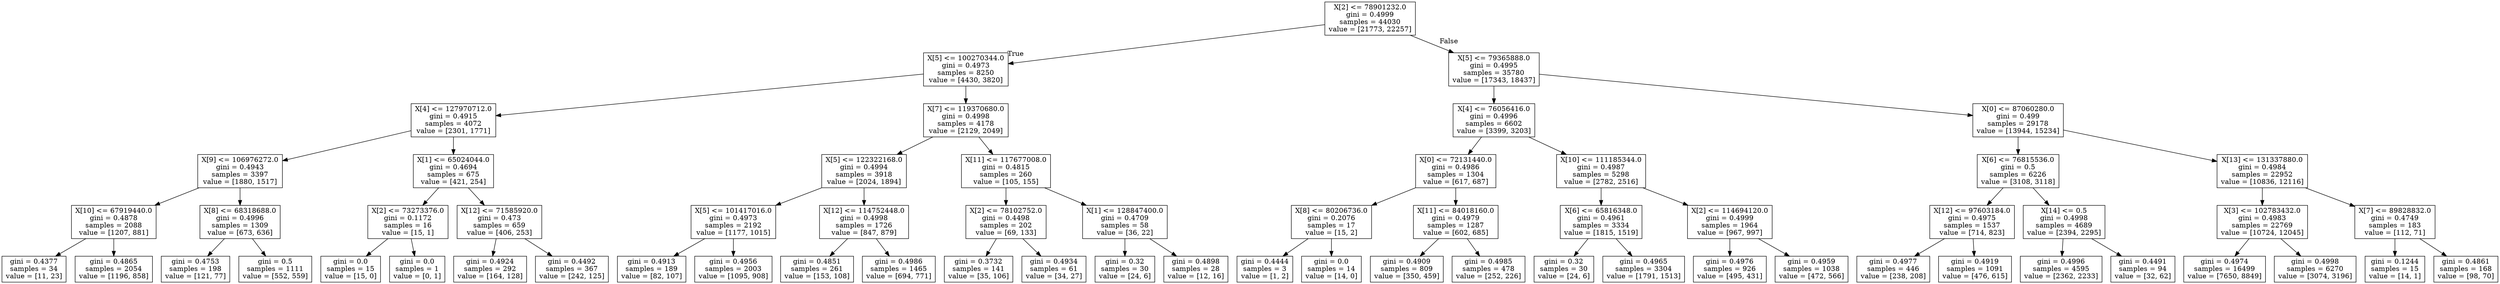 digraph Tree {
node [shape=box] ;
0 [label="X[2] <= 78901232.0\ngini = 0.4999\nsamples = 44030\nvalue = [21773, 22257]"] ;
1 [label="X[5] <= 100270344.0\ngini = 0.4973\nsamples = 8250\nvalue = [4430, 3820]"] ;
0 -> 1 [labeldistance=2.5, labelangle=45, headlabel="True"] ;
2 [label="X[4] <= 127970712.0\ngini = 0.4915\nsamples = 4072\nvalue = [2301, 1771]"] ;
1 -> 2 ;
3 [label="X[9] <= 106976272.0\ngini = 0.4943\nsamples = 3397\nvalue = [1880, 1517]"] ;
2 -> 3 ;
4 [label="X[10] <= 67919440.0\ngini = 0.4878\nsamples = 2088\nvalue = [1207, 881]"] ;
3 -> 4 ;
5 [label="gini = 0.4377\nsamples = 34\nvalue = [11, 23]"] ;
4 -> 5 ;
6 [label="gini = 0.4865\nsamples = 2054\nvalue = [1196, 858]"] ;
4 -> 6 ;
7 [label="X[8] <= 68318688.0\ngini = 0.4996\nsamples = 1309\nvalue = [673, 636]"] ;
3 -> 7 ;
8 [label="gini = 0.4753\nsamples = 198\nvalue = [121, 77]"] ;
7 -> 8 ;
9 [label="gini = 0.5\nsamples = 1111\nvalue = [552, 559]"] ;
7 -> 9 ;
10 [label="X[1] <= 65024044.0\ngini = 0.4694\nsamples = 675\nvalue = [421, 254]"] ;
2 -> 10 ;
11 [label="X[2] <= 73273376.0\ngini = 0.1172\nsamples = 16\nvalue = [15, 1]"] ;
10 -> 11 ;
12 [label="gini = 0.0\nsamples = 15\nvalue = [15, 0]"] ;
11 -> 12 ;
13 [label="gini = 0.0\nsamples = 1\nvalue = [0, 1]"] ;
11 -> 13 ;
14 [label="X[12] <= 71585920.0\ngini = 0.473\nsamples = 659\nvalue = [406, 253]"] ;
10 -> 14 ;
15 [label="gini = 0.4924\nsamples = 292\nvalue = [164, 128]"] ;
14 -> 15 ;
16 [label="gini = 0.4492\nsamples = 367\nvalue = [242, 125]"] ;
14 -> 16 ;
17 [label="X[7] <= 119370680.0\ngini = 0.4998\nsamples = 4178\nvalue = [2129, 2049]"] ;
1 -> 17 ;
18 [label="X[5] <= 122322168.0\ngini = 0.4994\nsamples = 3918\nvalue = [2024, 1894]"] ;
17 -> 18 ;
19 [label="X[5] <= 101417016.0\ngini = 0.4973\nsamples = 2192\nvalue = [1177, 1015]"] ;
18 -> 19 ;
20 [label="gini = 0.4913\nsamples = 189\nvalue = [82, 107]"] ;
19 -> 20 ;
21 [label="gini = 0.4956\nsamples = 2003\nvalue = [1095, 908]"] ;
19 -> 21 ;
22 [label="X[12] <= 114752448.0\ngini = 0.4998\nsamples = 1726\nvalue = [847, 879]"] ;
18 -> 22 ;
23 [label="gini = 0.4851\nsamples = 261\nvalue = [153, 108]"] ;
22 -> 23 ;
24 [label="gini = 0.4986\nsamples = 1465\nvalue = [694, 771]"] ;
22 -> 24 ;
25 [label="X[11] <= 117677008.0\ngini = 0.4815\nsamples = 260\nvalue = [105, 155]"] ;
17 -> 25 ;
26 [label="X[2] <= 78102752.0\ngini = 0.4498\nsamples = 202\nvalue = [69, 133]"] ;
25 -> 26 ;
27 [label="gini = 0.3732\nsamples = 141\nvalue = [35, 106]"] ;
26 -> 27 ;
28 [label="gini = 0.4934\nsamples = 61\nvalue = [34, 27]"] ;
26 -> 28 ;
29 [label="X[1] <= 128847400.0\ngini = 0.4709\nsamples = 58\nvalue = [36, 22]"] ;
25 -> 29 ;
30 [label="gini = 0.32\nsamples = 30\nvalue = [24, 6]"] ;
29 -> 30 ;
31 [label="gini = 0.4898\nsamples = 28\nvalue = [12, 16]"] ;
29 -> 31 ;
32 [label="X[5] <= 79365888.0\ngini = 0.4995\nsamples = 35780\nvalue = [17343, 18437]"] ;
0 -> 32 [labeldistance=2.5, labelangle=-45, headlabel="False"] ;
33 [label="X[4] <= 76056416.0\ngini = 0.4996\nsamples = 6602\nvalue = [3399, 3203]"] ;
32 -> 33 ;
34 [label="X[0] <= 72131440.0\ngini = 0.4986\nsamples = 1304\nvalue = [617, 687]"] ;
33 -> 34 ;
35 [label="X[8] <= 80206736.0\ngini = 0.2076\nsamples = 17\nvalue = [15, 2]"] ;
34 -> 35 ;
36 [label="gini = 0.4444\nsamples = 3\nvalue = [1, 2]"] ;
35 -> 36 ;
37 [label="gini = 0.0\nsamples = 14\nvalue = [14, 0]"] ;
35 -> 37 ;
38 [label="X[11] <= 84018160.0\ngini = 0.4979\nsamples = 1287\nvalue = [602, 685]"] ;
34 -> 38 ;
39 [label="gini = 0.4909\nsamples = 809\nvalue = [350, 459]"] ;
38 -> 39 ;
40 [label="gini = 0.4985\nsamples = 478\nvalue = [252, 226]"] ;
38 -> 40 ;
41 [label="X[10] <= 111185344.0\ngini = 0.4987\nsamples = 5298\nvalue = [2782, 2516]"] ;
33 -> 41 ;
42 [label="X[6] <= 65816348.0\ngini = 0.4961\nsamples = 3334\nvalue = [1815, 1519]"] ;
41 -> 42 ;
43 [label="gini = 0.32\nsamples = 30\nvalue = [24, 6]"] ;
42 -> 43 ;
44 [label="gini = 0.4965\nsamples = 3304\nvalue = [1791, 1513]"] ;
42 -> 44 ;
45 [label="X[2] <= 114694120.0\ngini = 0.4999\nsamples = 1964\nvalue = [967, 997]"] ;
41 -> 45 ;
46 [label="gini = 0.4976\nsamples = 926\nvalue = [495, 431]"] ;
45 -> 46 ;
47 [label="gini = 0.4959\nsamples = 1038\nvalue = [472, 566]"] ;
45 -> 47 ;
48 [label="X[0] <= 87060280.0\ngini = 0.499\nsamples = 29178\nvalue = [13944, 15234]"] ;
32 -> 48 ;
49 [label="X[6] <= 76815536.0\ngini = 0.5\nsamples = 6226\nvalue = [3108, 3118]"] ;
48 -> 49 ;
50 [label="X[12] <= 97603184.0\ngini = 0.4975\nsamples = 1537\nvalue = [714, 823]"] ;
49 -> 50 ;
51 [label="gini = 0.4977\nsamples = 446\nvalue = [238, 208]"] ;
50 -> 51 ;
52 [label="gini = 0.4919\nsamples = 1091\nvalue = [476, 615]"] ;
50 -> 52 ;
53 [label="X[14] <= 0.5\ngini = 0.4998\nsamples = 4689\nvalue = [2394, 2295]"] ;
49 -> 53 ;
54 [label="gini = 0.4996\nsamples = 4595\nvalue = [2362, 2233]"] ;
53 -> 54 ;
55 [label="gini = 0.4491\nsamples = 94\nvalue = [32, 62]"] ;
53 -> 55 ;
56 [label="X[13] <= 131337880.0\ngini = 0.4984\nsamples = 22952\nvalue = [10836, 12116]"] ;
48 -> 56 ;
57 [label="X[3] <= 102783432.0\ngini = 0.4983\nsamples = 22769\nvalue = [10724, 12045]"] ;
56 -> 57 ;
58 [label="gini = 0.4974\nsamples = 16499\nvalue = [7650, 8849]"] ;
57 -> 58 ;
59 [label="gini = 0.4998\nsamples = 6270\nvalue = [3074, 3196]"] ;
57 -> 59 ;
60 [label="X[7] <= 89828832.0\ngini = 0.4749\nsamples = 183\nvalue = [112, 71]"] ;
56 -> 60 ;
61 [label="gini = 0.1244\nsamples = 15\nvalue = [14, 1]"] ;
60 -> 61 ;
62 [label="gini = 0.4861\nsamples = 168\nvalue = [98, 70]"] ;
60 -> 62 ;
}
